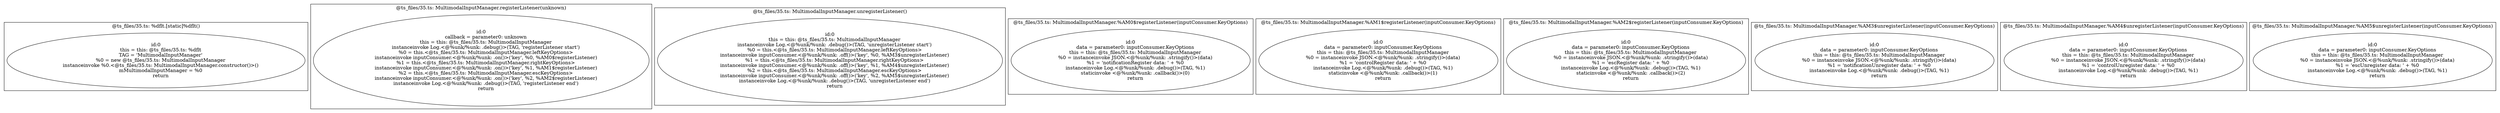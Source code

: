 digraph "35.ts" {
subgraph "cluster_@ts_files/35.ts: %dflt.[static]%dflt()" {
  label="@ts_files/35.ts: %dflt.[static]%dflt()";
  Node33240 [label="id:0
      this = this: @ts_files/35.ts: %dflt
      TAG = 'MultimodalInputManager'
      %0 = new @ts_files/35.ts: MultimodalInputManager
      instanceinvoke %0.<@ts_files/35.ts: MultimodalInputManager.constructor()>()
      mMultimodalInputManager = %0
      return"];
}
subgraph "cluster_@ts_files/35.ts: MultimodalInputManager.registerListener(unknown)" {
  label="@ts_files/35.ts: MultimodalInputManager.registerListener(unknown)";
  Node63320 [label="id:0
      callback = parameter0: unknown
      this = this: @ts_files/35.ts: MultimodalInputManager
      instanceinvoke Log.<@%unk/%unk: .debug()>(TAG, 'registerListener start')
      %0 = this.<@ts_files/35.ts: MultimodalInputManager.leftKeyOptions>
      instanceinvoke inputConsumer.<@%unk/%unk: .on()>('key', %0, %AM0$registerListener)
      %1 = this.<@ts_files/35.ts: MultimodalInputManager.rightKeyOptions>
      instanceinvoke inputConsumer.<@%unk/%unk: .on()>('key', %1, %AM1$registerListener)
      %2 = this.<@ts_files/35.ts: MultimodalInputManager.escKeyOptions>
      instanceinvoke inputConsumer.<@%unk/%unk: .on()>('key', %2, %AM2$registerListener)
      instanceinvoke Log.<@%unk/%unk: .debug()>(TAG, 'registerListener end')
      return"];
}
subgraph "cluster_@ts_files/35.ts: MultimodalInputManager.unregisterListener()" {
  label="@ts_files/35.ts: MultimodalInputManager.unregisterListener()";
  Node57750 [label="id:0
      this = this: @ts_files/35.ts: MultimodalInputManager
      instanceinvoke Log.<@%unk/%unk: .debug()>(TAG, 'unregisterListener start')
      %0 = this.<@ts_files/35.ts: MultimodalInputManager.leftKeyOptions>
      instanceinvoke inputConsumer.<@%unk/%unk: .off()>('key', %0, %AM3$unregisterListener)
      %1 = this.<@ts_files/35.ts: MultimodalInputManager.rightKeyOptions>
      instanceinvoke inputConsumer.<@%unk/%unk: .off()>('key', %1, %AM4$unregisterListener)
      %2 = this.<@ts_files/35.ts: MultimodalInputManager.escKeyOptions>
      instanceinvoke inputConsumer.<@%unk/%unk: .off()>('key', %2, %AM5$unregisterListener)
      instanceinvoke Log.<@%unk/%unk: .debug()>(TAG, 'unregisterListener end')
      return"];
}
subgraph "cluster_@ts_files/35.ts: MultimodalInputManager.%AM0$registerListener(inputConsumer.KeyOptions)" {
  label="@ts_files/35.ts: MultimodalInputManager.%AM0$registerListener(inputConsumer.KeyOptions)";
  Node83060 [label="id:0
      data = parameter0: inputConsumer.KeyOptions
      this = this: @ts_files/35.ts: MultimodalInputManager
      %0 = instanceinvoke JSON.<@%unk/%unk: .stringify()>(data)
      %1 = 'notificationRegister data: ' + %0
      instanceinvoke Log.<@%unk/%unk: .debug()>(TAG, %1)
      staticinvoke <@%unk/%unk: .callback()>(0)
      return"];
}
subgraph "cluster_@ts_files/35.ts: MultimodalInputManager.%AM1$registerListener(inputConsumer.KeyOptions)" {
  label="@ts_files/35.ts: MultimodalInputManager.%AM1$registerListener(inputConsumer.KeyOptions)";
  Node83070 [label="id:0
      data = parameter0: inputConsumer.KeyOptions
      this = this: @ts_files/35.ts: MultimodalInputManager
      %0 = instanceinvoke JSON.<@%unk/%unk: .stringify()>(data)
      %1 = 'controlRegister data: ' + %0
      instanceinvoke Log.<@%unk/%unk: .debug()>(TAG, %1)
      staticinvoke <@%unk/%unk: .callback()>(1)
      return"];
}
subgraph "cluster_@ts_files/35.ts: MultimodalInputManager.%AM2$registerListener(inputConsumer.KeyOptions)" {
  label="@ts_files/35.ts: MultimodalInputManager.%AM2$registerListener(inputConsumer.KeyOptions)";
  Node83080 [label="id:0
      data = parameter0: inputConsumer.KeyOptions
      this = this: @ts_files/35.ts: MultimodalInputManager
      %0 = instanceinvoke JSON.<@%unk/%unk: .stringify()>(data)
      %1 = 'escRegister data: ' + %0
      instanceinvoke Log.<@%unk/%unk: .debug()>(TAG, %1)
      staticinvoke <@%unk/%unk: .callback()>(2)
      return"];
}
subgraph "cluster_@ts_files/35.ts: MultimodalInputManager.%AM3$unregisterListener(inputConsumer.KeyOptions)" {
  label="@ts_files/35.ts: MultimodalInputManager.%AM3$unregisterListener(inputConsumer.KeyOptions)";
  Node85360 [label="id:0
      data = parameter0: inputConsumer.KeyOptions
      this = this: @ts_files/35.ts: MultimodalInputManager
      %0 = instanceinvoke JSON.<@%unk/%unk: .stringify()>(data)
      %1 = 'notificationUnregister data: ' + %0
      instanceinvoke Log.<@%unk/%unk: .debug()>(TAG, %1)
      return"];
}
subgraph "cluster_@ts_files/35.ts: MultimodalInputManager.%AM4$unregisterListener(inputConsumer.KeyOptions)" {
  label="@ts_files/35.ts: MultimodalInputManager.%AM4$unregisterListener(inputConsumer.KeyOptions)";
  Node85370 [label="id:0
      data = parameter0: inputConsumer.KeyOptions
      this = this: @ts_files/35.ts: MultimodalInputManager
      %0 = instanceinvoke JSON.<@%unk/%unk: .stringify()>(data)
      %1 = 'controlUnregister data: ' + %0
      instanceinvoke Log.<@%unk/%unk: .debug()>(TAG, %1)
      return"];
}
subgraph "cluster_@ts_files/35.ts: MultimodalInputManager.%AM5$unregisterListener(inputConsumer.KeyOptions)" {
  label="@ts_files/35.ts: MultimodalInputManager.%AM5$unregisterListener(inputConsumer.KeyOptions)";
  Node85380 [label="id:0
      data = parameter0: inputConsumer.KeyOptions
      this = this: @ts_files/35.ts: MultimodalInputManager
      %0 = instanceinvoke JSON.<@%unk/%unk: .stringify()>(data)
      %1 = 'escUnregister data: ' + %0
      instanceinvoke Log.<@%unk/%unk: .debug()>(TAG, %1)
      return"];
}
}
